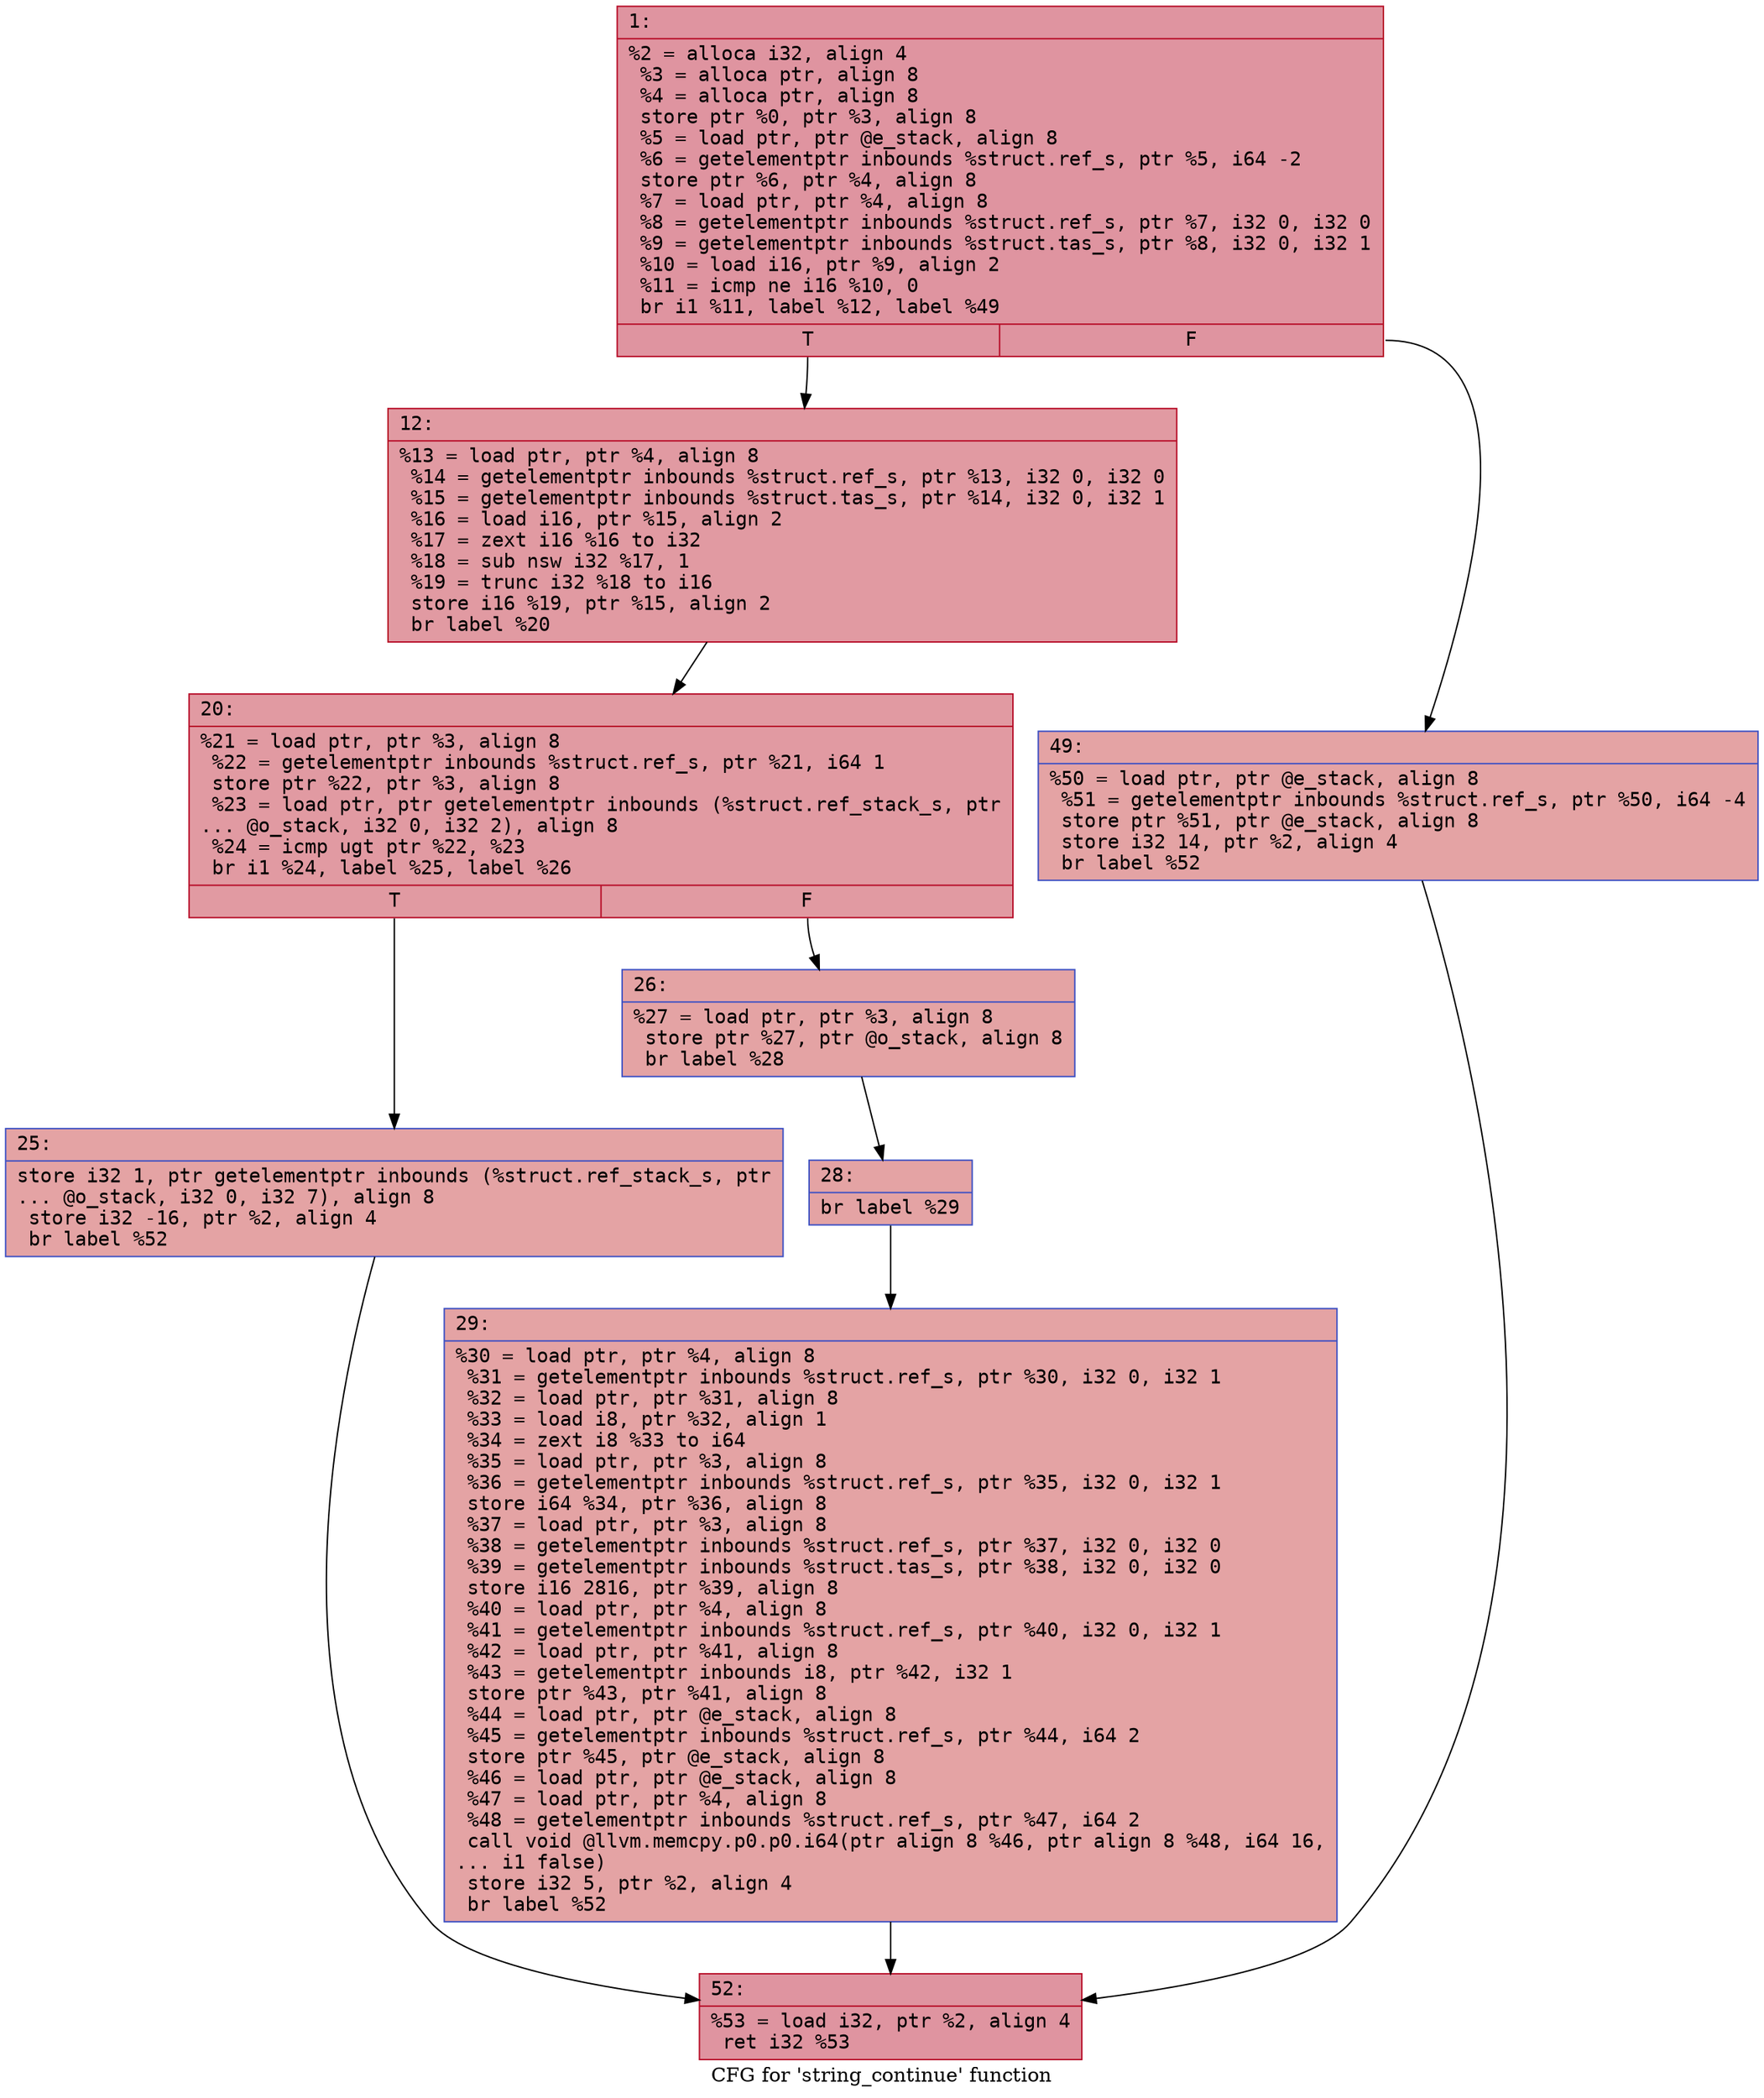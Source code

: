 digraph "CFG for 'string_continue' function" {
	label="CFG for 'string_continue' function";

	Node0x6000037f16d0 [shape=record,color="#b70d28ff", style=filled, fillcolor="#b70d2870" fontname="Courier",label="{1:\l|  %2 = alloca i32, align 4\l  %3 = alloca ptr, align 8\l  %4 = alloca ptr, align 8\l  store ptr %0, ptr %3, align 8\l  %5 = load ptr, ptr @e_stack, align 8\l  %6 = getelementptr inbounds %struct.ref_s, ptr %5, i64 -2\l  store ptr %6, ptr %4, align 8\l  %7 = load ptr, ptr %4, align 8\l  %8 = getelementptr inbounds %struct.ref_s, ptr %7, i32 0, i32 0\l  %9 = getelementptr inbounds %struct.tas_s, ptr %8, i32 0, i32 1\l  %10 = load i16, ptr %9, align 2\l  %11 = icmp ne i16 %10, 0\l  br i1 %11, label %12, label %49\l|{<s0>T|<s1>F}}"];
	Node0x6000037f16d0:s0 -> Node0x6000037f1720[tooltip="1 -> 12\nProbability 62.50%" ];
	Node0x6000037f16d0:s1 -> Node0x6000037f1900[tooltip="1 -> 49\nProbability 37.50%" ];
	Node0x6000037f1720 [shape=record,color="#b70d28ff", style=filled, fillcolor="#bb1b2c70" fontname="Courier",label="{12:\l|  %13 = load ptr, ptr %4, align 8\l  %14 = getelementptr inbounds %struct.ref_s, ptr %13, i32 0, i32 0\l  %15 = getelementptr inbounds %struct.tas_s, ptr %14, i32 0, i32 1\l  %16 = load i16, ptr %15, align 2\l  %17 = zext i16 %16 to i32\l  %18 = sub nsw i32 %17, 1\l  %19 = trunc i32 %18 to i16\l  store i16 %19, ptr %15, align 2\l  br label %20\l}"];
	Node0x6000037f1720 -> Node0x6000037f1770[tooltip="12 -> 20\nProbability 100.00%" ];
	Node0x6000037f1770 [shape=record,color="#b70d28ff", style=filled, fillcolor="#bb1b2c70" fontname="Courier",label="{20:\l|  %21 = load ptr, ptr %3, align 8\l  %22 = getelementptr inbounds %struct.ref_s, ptr %21, i64 1\l  store ptr %22, ptr %3, align 8\l  %23 = load ptr, ptr getelementptr inbounds (%struct.ref_stack_s, ptr\l... @o_stack, i32 0, i32 2), align 8\l  %24 = icmp ugt ptr %22, %23\l  br i1 %24, label %25, label %26\l|{<s0>T|<s1>F}}"];
	Node0x6000037f1770:s0 -> Node0x6000037f17c0[tooltip="20 -> 25\nProbability 50.00%" ];
	Node0x6000037f1770:s1 -> Node0x6000037f1810[tooltip="20 -> 26\nProbability 50.00%" ];
	Node0x6000037f17c0 [shape=record,color="#3d50c3ff", style=filled, fillcolor="#c32e3170" fontname="Courier",label="{25:\l|  store i32 1, ptr getelementptr inbounds (%struct.ref_stack_s, ptr\l... @o_stack, i32 0, i32 7), align 8\l  store i32 -16, ptr %2, align 4\l  br label %52\l}"];
	Node0x6000037f17c0 -> Node0x6000037f1950[tooltip="25 -> 52\nProbability 100.00%" ];
	Node0x6000037f1810 [shape=record,color="#3d50c3ff", style=filled, fillcolor="#c32e3170" fontname="Courier",label="{26:\l|  %27 = load ptr, ptr %3, align 8\l  store ptr %27, ptr @o_stack, align 8\l  br label %28\l}"];
	Node0x6000037f1810 -> Node0x6000037f1860[tooltip="26 -> 28\nProbability 100.00%" ];
	Node0x6000037f1860 [shape=record,color="#3d50c3ff", style=filled, fillcolor="#c32e3170" fontname="Courier",label="{28:\l|  br label %29\l}"];
	Node0x6000037f1860 -> Node0x6000037f18b0[tooltip="28 -> 29\nProbability 100.00%" ];
	Node0x6000037f18b0 [shape=record,color="#3d50c3ff", style=filled, fillcolor="#c32e3170" fontname="Courier",label="{29:\l|  %30 = load ptr, ptr %4, align 8\l  %31 = getelementptr inbounds %struct.ref_s, ptr %30, i32 0, i32 1\l  %32 = load ptr, ptr %31, align 8\l  %33 = load i8, ptr %32, align 1\l  %34 = zext i8 %33 to i64\l  %35 = load ptr, ptr %3, align 8\l  %36 = getelementptr inbounds %struct.ref_s, ptr %35, i32 0, i32 1\l  store i64 %34, ptr %36, align 8\l  %37 = load ptr, ptr %3, align 8\l  %38 = getelementptr inbounds %struct.ref_s, ptr %37, i32 0, i32 0\l  %39 = getelementptr inbounds %struct.tas_s, ptr %38, i32 0, i32 0\l  store i16 2816, ptr %39, align 8\l  %40 = load ptr, ptr %4, align 8\l  %41 = getelementptr inbounds %struct.ref_s, ptr %40, i32 0, i32 1\l  %42 = load ptr, ptr %41, align 8\l  %43 = getelementptr inbounds i8, ptr %42, i32 1\l  store ptr %43, ptr %41, align 8\l  %44 = load ptr, ptr @e_stack, align 8\l  %45 = getelementptr inbounds %struct.ref_s, ptr %44, i64 2\l  store ptr %45, ptr @e_stack, align 8\l  %46 = load ptr, ptr @e_stack, align 8\l  %47 = load ptr, ptr %4, align 8\l  %48 = getelementptr inbounds %struct.ref_s, ptr %47, i64 2\l  call void @llvm.memcpy.p0.p0.i64(ptr align 8 %46, ptr align 8 %48, i64 16,\l... i1 false)\l  store i32 5, ptr %2, align 4\l  br label %52\l}"];
	Node0x6000037f18b0 -> Node0x6000037f1950[tooltip="29 -> 52\nProbability 100.00%" ];
	Node0x6000037f1900 [shape=record,color="#3d50c3ff", style=filled, fillcolor="#c32e3170" fontname="Courier",label="{49:\l|  %50 = load ptr, ptr @e_stack, align 8\l  %51 = getelementptr inbounds %struct.ref_s, ptr %50, i64 -4\l  store ptr %51, ptr @e_stack, align 8\l  store i32 14, ptr %2, align 4\l  br label %52\l}"];
	Node0x6000037f1900 -> Node0x6000037f1950[tooltip="49 -> 52\nProbability 100.00%" ];
	Node0x6000037f1950 [shape=record,color="#b70d28ff", style=filled, fillcolor="#b70d2870" fontname="Courier",label="{52:\l|  %53 = load i32, ptr %2, align 4\l  ret i32 %53\l}"];
}
